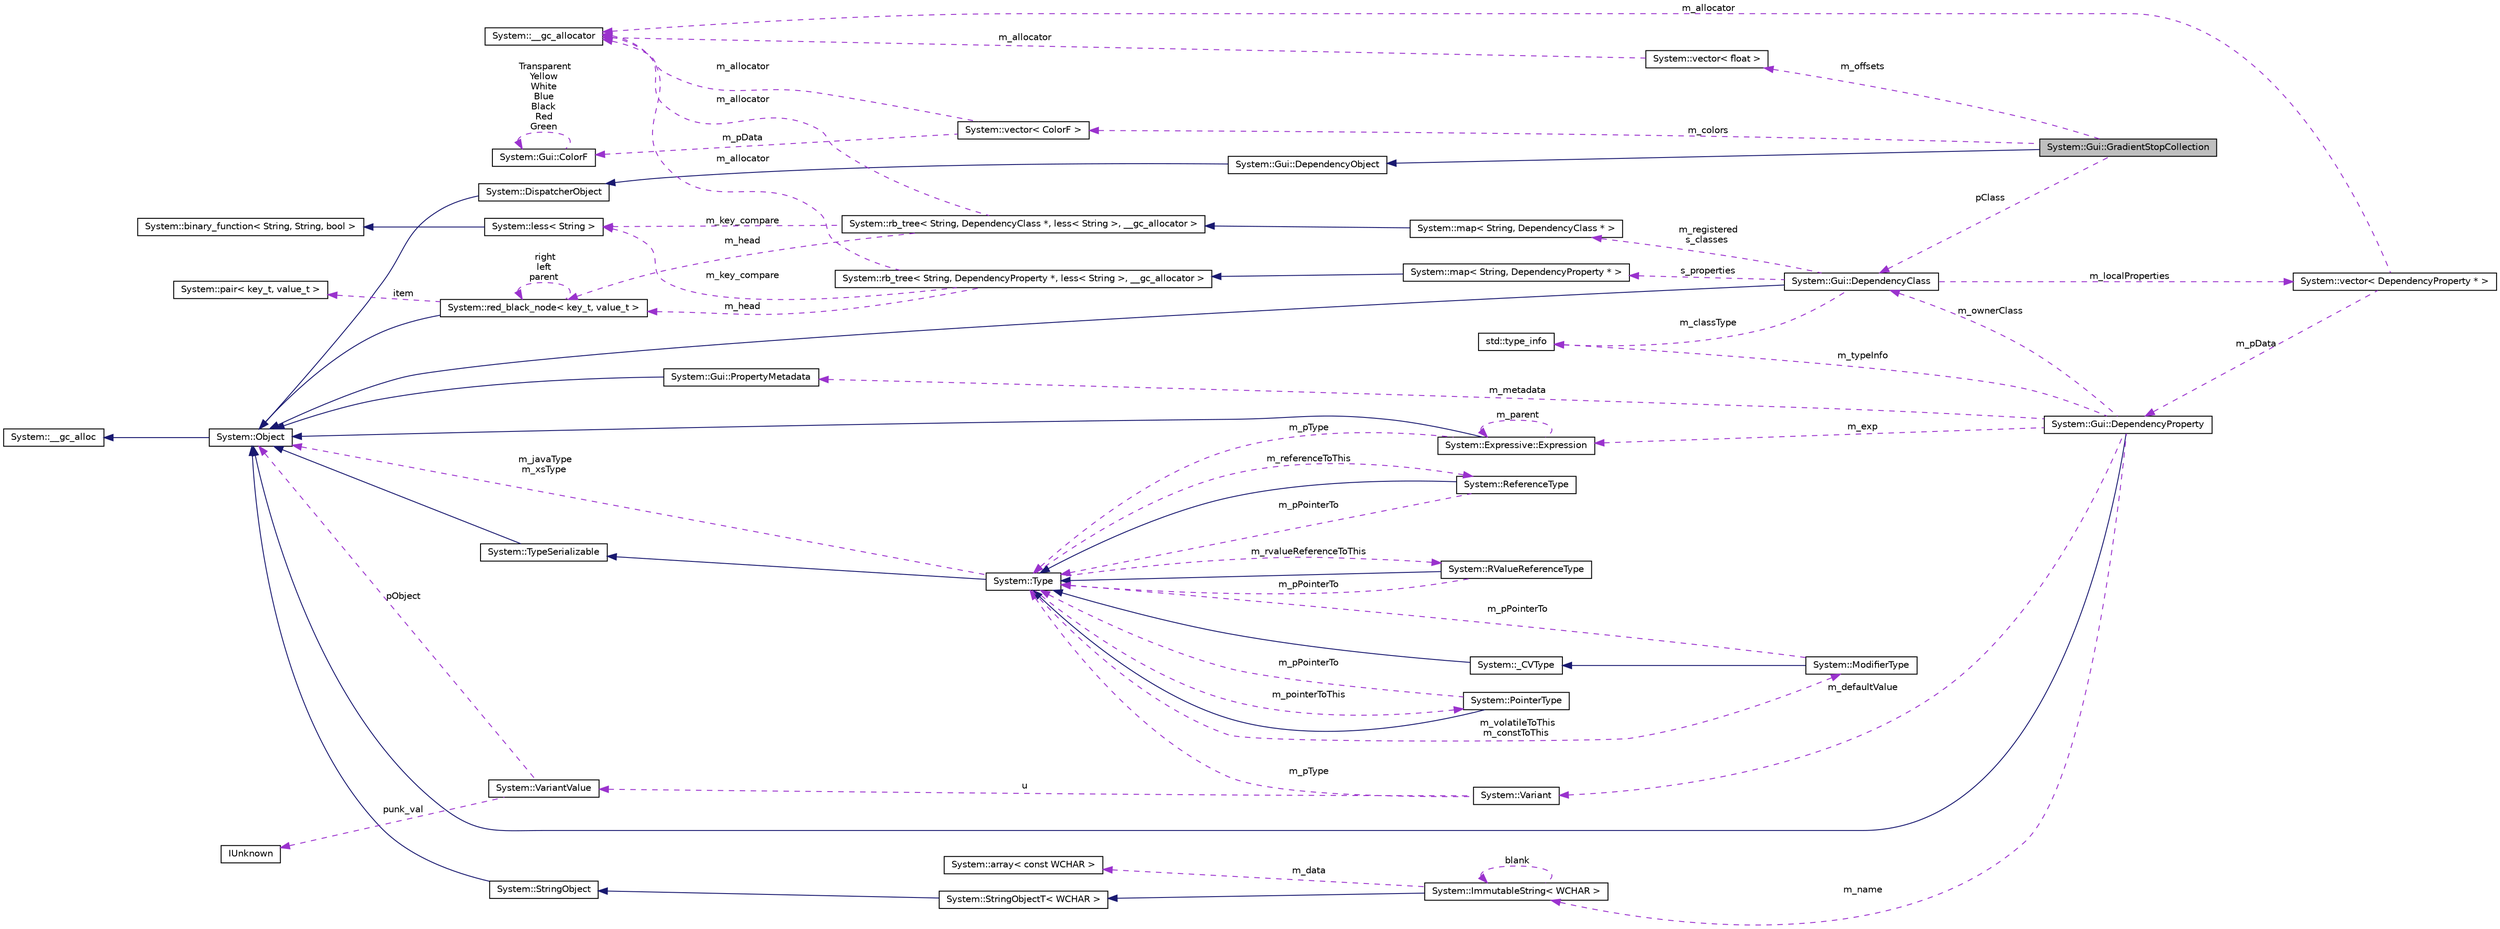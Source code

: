digraph G
{
  edge [fontname="Helvetica",fontsize="10",labelfontname="Helvetica",labelfontsize="10"];
  node [fontname="Helvetica",fontsize="10",shape=record];
  rankdir="LR";
  Node1 [label="System::Gui::GradientStopCollection",height=0.2,width=0.4,color="black", fillcolor="grey75", style="filled" fontcolor="black"];
  Node2 -> Node1 [dir="back",color="midnightblue",fontsize="10",style="solid",fontname="Helvetica"];
  Node2 [label="System::Gui::DependencyObject",height=0.2,width=0.4,color="black", fillcolor="white", style="filled",URL="$class_system_1_1_gui_1_1_dependency_object.html"];
  Node3 -> Node2 [dir="back",color="midnightblue",fontsize="10",style="solid",fontname="Helvetica"];
  Node3 [label="System::DispatcherObject",height=0.2,width=0.4,color="black", fillcolor="white", style="filled",URL="$class_system_1_1_dispatcher_object.html"];
  Node4 -> Node3 [dir="back",color="midnightblue",fontsize="10",style="solid",fontname="Helvetica"];
  Node4 [label="System::Object",height=0.2,width=0.4,color="black", fillcolor="white", style="filled",URL="$class_system_1_1_object.html"];
  Node5 -> Node4 [dir="back",color="midnightblue",fontsize="10",style="solid",fontname="Helvetica"];
  Node5 [label="System::__gc_alloc",height=0.2,width=0.4,color="black", fillcolor="white", style="filled",URL="$class_system_1_1____gc__alloc.html"];
  Node6 -> Node1 [dir="back",color="darkorchid3",fontsize="10",style="dashed",label=" pClass" ,fontname="Helvetica"];
  Node6 [label="System::Gui::DependencyClass",height=0.2,width=0.4,color="black", fillcolor="white", style="filled",URL="$class_system_1_1_gui_1_1_dependency_class.html"];
  Node4 -> Node6 [dir="back",color="midnightblue",fontsize="10",style="solid",fontname="Helvetica"];
  Node7 -> Node6 [dir="back",color="darkorchid3",fontsize="10",style="dashed",label=" m_registered\ns_classes" ,fontname="Helvetica"];
  Node7 [label="System::map\< String, DependencyClass * \>",height=0.2,width=0.4,color="black", fillcolor="white", style="filled",URL="$class_system_1_1map.html"];
  Node8 -> Node7 [dir="back",color="midnightblue",fontsize="10",style="solid",fontname="Helvetica"];
  Node8 [label="System::rb_tree\< String, DependencyClass *, less\< String \>, __gc_allocator \>",height=0.2,width=0.4,color="black", fillcolor="white", style="filled",URL="$class_system_1_1rb__tree.html"];
  Node9 -> Node8 [dir="back",color="darkorchid3",fontsize="10",style="dashed",label=" m_allocator" ,fontname="Helvetica"];
  Node9 [label="System::__gc_allocator",height=0.2,width=0.4,color="black", fillcolor="white", style="filled",URL="$class_system_1_1____gc__allocator.html"];
  Node10 -> Node8 [dir="back",color="darkorchid3",fontsize="10",style="dashed",label=" m_key_compare" ,fontname="Helvetica"];
  Node10 [label="System::less\< String \>",height=0.2,width=0.4,color="black", fillcolor="white", style="filled",URL="$class_system_1_1less_3_01_string_01_4.html"];
  Node11 -> Node10 [dir="back",color="midnightblue",fontsize="10",style="solid",fontname="Helvetica"];
  Node11 [label="System::binary_function\< String, String, bool \>",height=0.2,width=0.4,color="black", fillcolor="white", style="filled",URL="$class_system_1_1binary__function.html"];
  Node12 -> Node8 [dir="back",color="darkorchid3",fontsize="10",style="dashed",label=" m_head" ,fontname="Helvetica"];
  Node12 [label="System::red_black_node\< key_t, value_t \>",height=0.2,width=0.4,color="black", fillcolor="white", style="filled",URL="$class_system_1_1red__black__node.html"];
  Node4 -> Node12 [dir="back",color="midnightblue",fontsize="10",style="solid",fontname="Helvetica"];
  Node12 -> Node12 [dir="back",color="darkorchid3",fontsize="10",style="dashed",label=" right\nleft\nparent" ,fontname="Helvetica"];
  Node13 -> Node12 [dir="back",color="darkorchid3",fontsize="10",style="dashed",label=" item" ,fontname="Helvetica"];
  Node13 [label="System::pair\< key_t, value_t \>",height=0.2,width=0.4,color="black", fillcolor="white", style="filled",URL="$class_system_1_1pair.html"];
  Node14 -> Node6 [dir="back",color="darkorchid3",fontsize="10",style="dashed",label=" m_localProperties" ,fontname="Helvetica"];
  Node14 [label="System::vector\< DependencyProperty * \>",height=0.2,width=0.4,color="black", fillcolor="white", style="filled",URL="$class_system_1_1vector.html"];
  Node15 -> Node14 [dir="back",color="darkorchid3",fontsize="10",style="dashed",label=" m_pData" ,fontname="Helvetica"];
  Node15 [label="System::Gui::DependencyProperty",height=0.2,width=0.4,color="black", fillcolor="white", style="filled",URL="$class_system_1_1_gui_1_1_dependency_property.html"];
  Node4 -> Node15 [dir="back",color="midnightblue",fontsize="10",style="solid",fontname="Helvetica"];
  Node6 -> Node15 [dir="back",color="darkorchid3",fontsize="10",style="dashed",label=" m_ownerClass" ,fontname="Helvetica"];
  Node16 -> Node15 [dir="back",color="darkorchid3",fontsize="10",style="dashed",label=" m_metadata" ,fontname="Helvetica"];
  Node16 [label="System::Gui::PropertyMetadata",height=0.2,width=0.4,color="black", fillcolor="white", style="filled",URL="$class_system_1_1_gui_1_1_property_metadata.html"];
  Node4 -> Node16 [dir="back",color="midnightblue",fontsize="10",style="solid",fontname="Helvetica"];
  Node17 -> Node15 [dir="back",color="darkorchid3",fontsize="10",style="dashed",label=" m_defaultValue" ,fontname="Helvetica"];
  Node17 [label="System::Variant",height=0.2,width=0.4,color="black", fillcolor="white", style="filled",URL="$class_system_1_1_variant.html"];
  Node18 -> Node17 [dir="back",color="darkorchid3",fontsize="10",style="dashed",label=" m_pType" ,fontname="Helvetica"];
  Node18 [label="System::Type",height=0.2,width=0.4,color="black", fillcolor="white", style="filled",URL="$class_system_1_1_type.html"];
  Node19 -> Node18 [dir="back",color="midnightblue",fontsize="10",style="solid",fontname="Helvetica"];
  Node19 [label="System::TypeSerializable",height=0.2,width=0.4,color="black", fillcolor="white", style="filled",URL="$class_system_1_1_type_serializable.html"];
  Node4 -> Node19 [dir="back",color="midnightblue",fontsize="10",style="solid",fontname="Helvetica"];
  Node20 -> Node18 [dir="back",color="darkorchid3",fontsize="10",style="dashed",label=" m_pointerToThis" ,fontname="Helvetica"];
  Node20 [label="System::PointerType",height=0.2,width=0.4,color="black", fillcolor="white", style="filled",URL="$class_system_1_1_pointer_type.html"];
  Node18 -> Node20 [dir="back",color="midnightblue",fontsize="10",style="solid",fontname="Helvetica"];
  Node18 -> Node20 [dir="back",color="darkorchid3",fontsize="10",style="dashed",label=" m_pPointerTo" ,fontname="Helvetica"];
  Node21 -> Node18 [dir="back",color="darkorchid3",fontsize="10",style="dashed",label=" m_referenceToThis" ,fontname="Helvetica"];
  Node21 [label="System::ReferenceType",height=0.2,width=0.4,color="black", fillcolor="white", style="filled",URL="$class_system_1_1_reference_type.html"];
  Node18 -> Node21 [dir="back",color="midnightblue",fontsize="10",style="solid",fontname="Helvetica"];
  Node18 -> Node21 [dir="back",color="darkorchid3",fontsize="10",style="dashed",label=" m_pPointerTo" ,fontname="Helvetica"];
  Node22 -> Node18 [dir="back",color="darkorchid3",fontsize="10",style="dashed",label=" m_rvalueReferenceToThis" ,fontname="Helvetica"];
  Node22 [label="System::RValueReferenceType",height=0.2,width=0.4,color="black", fillcolor="white", style="filled",URL="$class_system_1_1_r_value_reference_type.html"];
  Node18 -> Node22 [dir="back",color="midnightblue",fontsize="10",style="solid",fontname="Helvetica"];
  Node18 -> Node22 [dir="back",color="darkorchid3",fontsize="10",style="dashed",label=" m_pPointerTo" ,fontname="Helvetica"];
  Node23 -> Node18 [dir="back",color="darkorchid3",fontsize="10",style="dashed",label=" m_volatileToThis\nm_constToThis" ,fontname="Helvetica"];
  Node23 [label="System::ModifierType",height=0.2,width=0.4,color="black", fillcolor="white", style="filled",URL="$class_system_1_1_modifier_type.html"];
  Node24 -> Node23 [dir="back",color="midnightblue",fontsize="10",style="solid",fontname="Helvetica"];
  Node24 [label="System::_CVType",height=0.2,width=0.4,color="black", fillcolor="white", style="filled",URL="$class_system_1_1___c_v_type.html"];
  Node18 -> Node24 [dir="back",color="midnightblue",fontsize="10",style="solid",fontname="Helvetica"];
  Node18 -> Node23 [dir="back",color="darkorchid3",fontsize="10",style="dashed",label=" m_pPointerTo" ,fontname="Helvetica"];
  Node4 -> Node18 [dir="back",color="darkorchid3",fontsize="10",style="dashed",label=" m_javaType\nm_xsType" ,fontname="Helvetica"];
  Node25 -> Node17 [dir="back",color="darkorchid3",fontsize="10",style="dashed",label=" u" ,fontname="Helvetica"];
  Node25 [label="System::VariantValue",height=0.2,width=0.4,color="black", fillcolor="white", style="filled",URL="$union_system_1_1_variant_value.html"];
  Node26 -> Node25 [dir="back",color="darkorchid3",fontsize="10",style="dashed",label=" punk_val" ,fontname="Helvetica"];
  Node26 [label="IUnknown",height=0.2,width=0.4,color="black", fillcolor="white", style="filled",URL="$struct_i_unknown.html"];
  Node4 -> Node25 [dir="back",color="darkorchid3",fontsize="10",style="dashed",label=" pObject" ,fontname="Helvetica"];
  Node27 -> Node15 [dir="back",color="darkorchid3",fontsize="10",style="dashed",label=" m_typeInfo" ,fontname="Helvetica"];
  Node27 [label="std::type_info",height=0.2,width=0.4,color="black", fillcolor="white", style="filled",URL="$classstd_1_1type__info.html",tooltip="Part of RTTI."];
  Node28 -> Node15 [dir="back",color="darkorchid3",fontsize="10",style="dashed",label=" m_exp" ,fontname="Helvetica"];
  Node28 [label="System::Expressive::Expression",height=0.2,width=0.4,color="black", fillcolor="white", style="filled",URL="$class_system_1_1_expressive_1_1_expression.html"];
  Node4 -> Node28 [dir="back",color="midnightblue",fontsize="10",style="solid",fontname="Helvetica"];
  Node18 -> Node28 [dir="back",color="darkorchid3",fontsize="10",style="dashed",label=" m_pType" ,fontname="Helvetica"];
  Node28 -> Node28 [dir="back",color="darkorchid3",fontsize="10",style="dashed",label=" m_parent" ,fontname="Helvetica"];
  Node29 -> Node15 [dir="back",color="darkorchid3",fontsize="10",style="dashed",label=" m_name" ,fontname="Helvetica"];
  Node29 [label="System::ImmutableString\< WCHAR \>",height=0.2,width=0.4,color="black", fillcolor="white", style="filled",URL="$class_system_1_1_immutable_string.html"];
  Node30 -> Node29 [dir="back",color="midnightblue",fontsize="10",style="solid",fontname="Helvetica"];
  Node30 [label="System::StringObjectT\< WCHAR \>",height=0.2,width=0.4,color="black", fillcolor="white", style="filled",URL="$class_system_1_1_string_object_t.html"];
  Node31 -> Node30 [dir="back",color="midnightblue",fontsize="10",style="solid",fontname="Helvetica"];
  Node31 [label="System::StringObject",height=0.2,width=0.4,color="black", fillcolor="white", style="filled",URL="$class_system_1_1_string_object.html"];
  Node4 -> Node31 [dir="back",color="midnightblue",fontsize="10",style="solid",fontname="Helvetica"];
  Node32 -> Node29 [dir="back",color="darkorchid3",fontsize="10",style="dashed",label=" m_data" ,fontname="Helvetica"];
  Node32 [label="System::array\< const WCHAR \>",height=0.2,width=0.4,color="black", fillcolor="white", style="filled",URL="$class_system_1_1array.html"];
  Node29 -> Node29 [dir="back",color="darkorchid3",fontsize="10",style="dashed",label=" blank" ,fontname="Helvetica"];
  Node9 -> Node14 [dir="back",color="darkorchid3",fontsize="10",style="dashed",label=" m_allocator" ,fontname="Helvetica"];
  Node33 -> Node6 [dir="back",color="darkorchid3",fontsize="10",style="dashed",label=" s_properties" ,fontname="Helvetica"];
  Node33 [label="System::map\< String, DependencyProperty * \>",height=0.2,width=0.4,color="black", fillcolor="white", style="filled",URL="$class_system_1_1map.html"];
  Node34 -> Node33 [dir="back",color="midnightblue",fontsize="10",style="solid",fontname="Helvetica"];
  Node34 [label="System::rb_tree\< String, DependencyProperty *, less\< String \>, __gc_allocator \>",height=0.2,width=0.4,color="black", fillcolor="white", style="filled",URL="$class_system_1_1rb__tree.html"];
  Node9 -> Node34 [dir="back",color="darkorchid3",fontsize="10",style="dashed",label=" m_allocator" ,fontname="Helvetica"];
  Node10 -> Node34 [dir="back",color="darkorchid3",fontsize="10",style="dashed",label=" m_key_compare" ,fontname="Helvetica"];
  Node12 -> Node34 [dir="back",color="darkorchid3",fontsize="10",style="dashed",label=" m_head" ,fontname="Helvetica"];
  Node27 -> Node6 [dir="back",color="darkorchid3",fontsize="10",style="dashed",label=" m_classType" ,fontname="Helvetica"];
  Node35 -> Node1 [dir="back",color="darkorchid3",fontsize="10",style="dashed",label=" m_colors" ,fontname="Helvetica"];
  Node35 [label="System::vector\< ColorF \>",height=0.2,width=0.4,color="black", fillcolor="white", style="filled",URL="$class_system_1_1vector.html"];
  Node9 -> Node35 [dir="back",color="darkorchid3",fontsize="10",style="dashed",label=" m_allocator" ,fontname="Helvetica"];
  Node36 -> Node35 [dir="back",color="darkorchid3",fontsize="10",style="dashed",label=" m_pData" ,fontname="Helvetica"];
  Node36 [label="System::Gui::ColorF",height=0.2,width=0.4,color="black", fillcolor="white", style="filled",URL="$class_system_1_1_gui_1_1_color_f.html"];
  Node36 -> Node36 [dir="back",color="darkorchid3",fontsize="10",style="dashed",label=" Transparent\nYellow\nWhite\nBlue\nBlack\nRed\nGreen" ,fontname="Helvetica"];
  Node37 -> Node1 [dir="back",color="darkorchid3",fontsize="10",style="dashed",label=" m_offsets" ,fontname="Helvetica"];
  Node37 [label="System::vector\< float \>",height=0.2,width=0.4,color="black", fillcolor="white", style="filled",URL="$class_system_1_1vector.html"];
  Node9 -> Node37 [dir="back",color="darkorchid3",fontsize="10",style="dashed",label=" m_allocator" ,fontname="Helvetica"];
}
